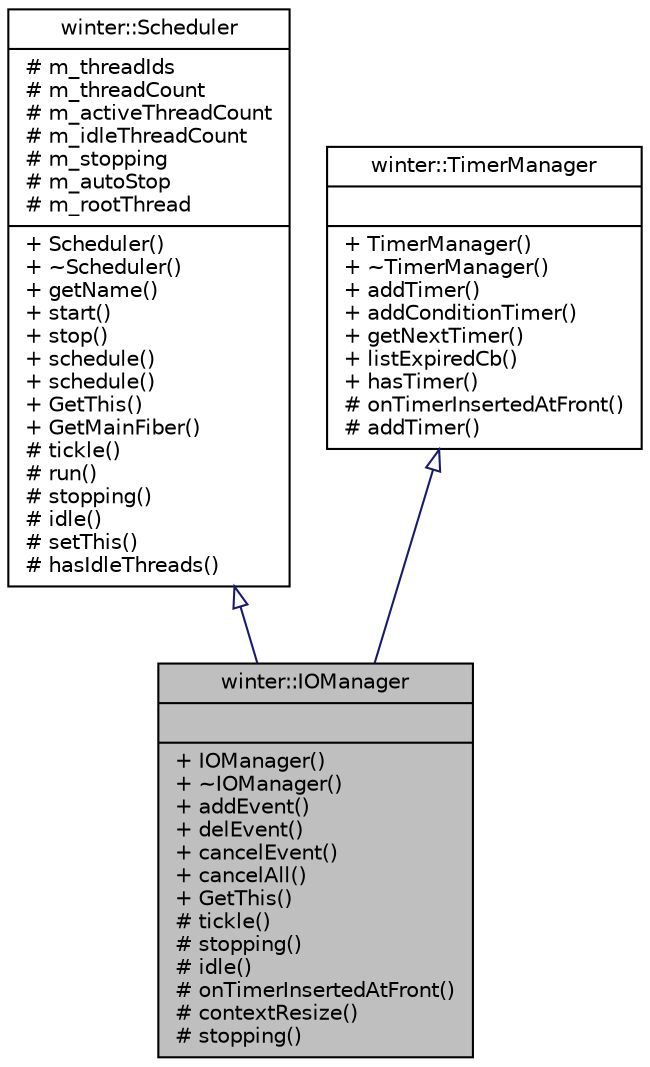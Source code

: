digraph "winter::IOManager"
{
 // LATEX_PDF_SIZE
  edge [fontname="Helvetica",fontsize="10",labelfontname="Helvetica",labelfontsize="10"];
  node [fontname="Helvetica",fontsize="10",shape=record];
  Node1 [label="{winter::IOManager\n||+ IOManager()\l+ ~IOManager()\l+ addEvent()\l+ delEvent()\l+ cancelEvent()\l+ cancelAll()\l+ GetThis()\l# tickle()\l# stopping()\l# idle()\l# onTimerInsertedAtFront()\l# contextResize()\l# stopping()\l}",height=0.2,width=0.4,color="black", fillcolor="grey75", style="filled", fontcolor="black",tooltip="基于Epoll的IO协程调度器"];
  Node2 -> Node1 [dir="back",color="midnightblue",fontsize="10",style="solid",arrowtail="onormal",fontname="Helvetica"];
  Node2 [label="{winter::Scheduler\n|# m_threadIds\l# m_threadCount\l# m_activeThreadCount\l# m_idleThreadCount\l# m_stopping\l# m_autoStop\l# m_rootThread\l|+ Scheduler()\l+ ~Scheduler()\l+ getName()\l+ start()\l+ stop()\l+ schedule()\l+ schedule()\l+ GetThis()\l+ GetMainFiber()\l# tickle()\l# run()\l# stopping()\l# idle()\l# setThis()\l# hasIdleThreads()\l}",height=0.2,width=0.4,color="black", fillcolor="white", style="filled",URL="$classwinter_1_1Scheduler.html",tooltip="协程调度器"];
  Node3 -> Node1 [dir="back",color="midnightblue",fontsize="10",style="solid",arrowtail="onormal",fontname="Helvetica"];
  Node3 [label="{winter::TimerManager\n||+ TimerManager()\l+ ~TimerManager()\l+ addTimer()\l+ addConditionTimer()\l+ getNextTimer()\l+ listExpiredCb()\l+ hasTimer()\l# onTimerInsertedAtFront()\l# addTimer()\l}",height=0.2,width=0.4,color="black", fillcolor="white", style="filled",URL="$classwinter_1_1TimerManager.html",tooltip="定时器管理器"];
}
